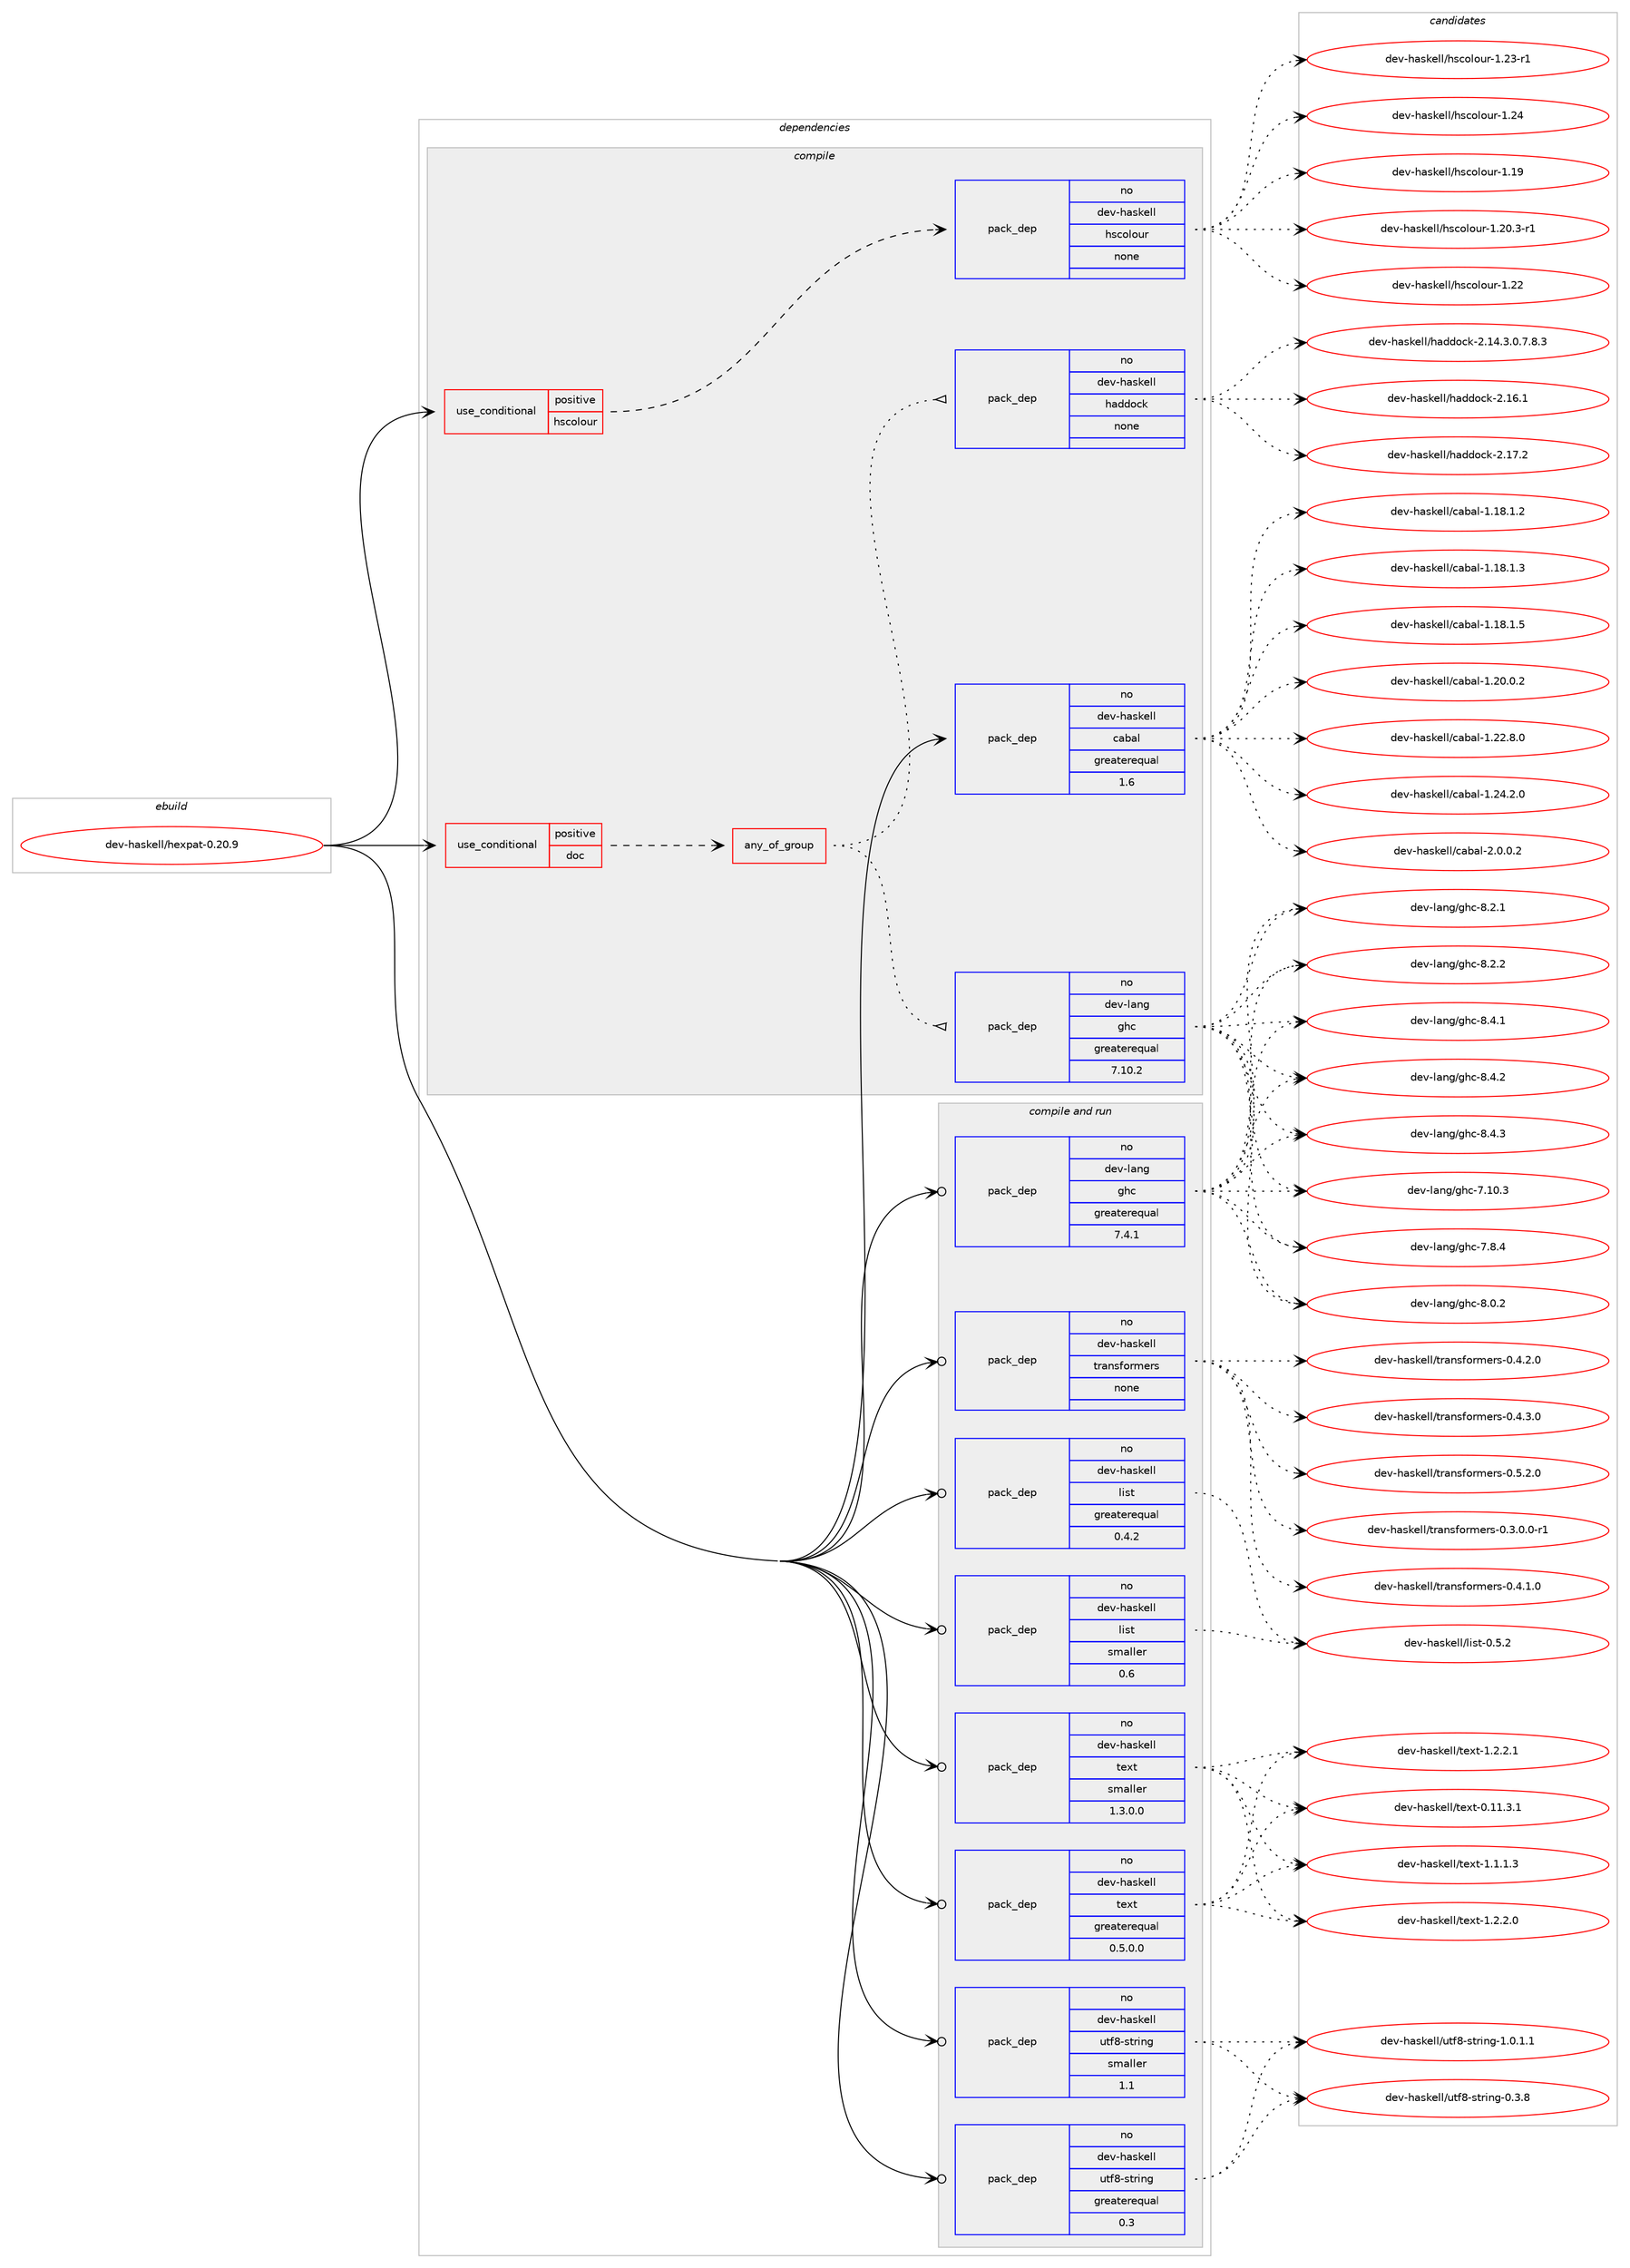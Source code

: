 digraph prolog {

# *************
# Graph options
# *************

newrank=true;
concentrate=true;
compound=true;
graph [rankdir=LR,fontname=Helvetica,fontsize=10,ranksep=1.5];#, ranksep=2.5, nodesep=0.2];
edge  [arrowhead=vee];
node  [fontname=Helvetica,fontsize=10];

# **********
# The ebuild
# **********

subgraph cluster_leftcol {
color=gray;
rank=same;
label=<<i>ebuild</i>>;
id [label="dev-haskell/hexpat-0.20.9", color=red, width=4, href="../dev-haskell/hexpat-0.20.9.svg"];
}

# ****************
# The dependencies
# ****************

subgraph cluster_midcol {
color=gray;
label=<<i>dependencies</i>>;
subgraph cluster_compile {
fillcolor="#eeeeee";
style=filled;
label=<<i>compile</i>>;
subgraph cond359896 {
dependency1334596 [label=<<TABLE BORDER="0" CELLBORDER="1" CELLSPACING="0" CELLPADDING="4"><TR><TD ROWSPAN="3" CELLPADDING="10">use_conditional</TD></TR><TR><TD>positive</TD></TR><TR><TD>doc</TD></TR></TABLE>>, shape=none, color=red];
subgraph any21011 {
dependency1334597 [label=<<TABLE BORDER="0" CELLBORDER="1" CELLSPACING="0" CELLPADDING="4"><TR><TD CELLPADDING="10">any_of_group</TD></TR></TABLE>>, shape=none, color=red];subgraph pack953137 {
dependency1334598 [label=<<TABLE BORDER="0" CELLBORDER="1" CELLSPACING="0" CELLPADDING="4" WIDTH="220"><TR><TD ROWSPAN="6" CELLPADDING="30">pack_dep</TD></TR><TR><TD WIDTH="110">no</TD></TR><TR><TD>dev-haskell</TD></TR><TR><TD>haddock</TD></TR><TR><TD>none</TD></TR><TR><TD></TD></TR></TABLE>>, shape=none, color=blue];
}
dependency1334597:e -> dependency1334598:w [weight=20,style="dotted",arrowhead="oinv"];
subgraph pack953138 {
dependency1334599 [label=<<TABLE BORDER="0" CELLBORDER="1" CELLSPACING="0" CELLPADDING="4" WIDTH="220"><TR><TD ROWSPAN="6" CELLPADDING="30">pack_dep</TD></TR><TR><TD WIDTH="110">no</TD></TR><TR><TD>dev-lang</TD></TR><TR><TD>ghc</TD></TR><TR><TD>greaterequal</TD></TR><TR><TD>7.10.2</TD></TR></TABLE>>, shape=none, color=blue];
}
dependency1334597:e -> dependency1334599:w [weight=20,style="dotted",arrowhead="oinv"];
}
dependency1334596:e -> dependency1334597:w [weight=20,style="dashed",arrowhead="vee"];
}
id:e -> dependency1334596:w [weight=20,style="solid",arrowhead="vee"];
subgraph cond359897 {
dependency1334600 [label=<<TABLE BORDER="0" CELLBORDER="1" CELLSPACING="0" CELLPADDING="4"><TR><TD ROWSPAN="3" CELLPADDING="10">use_conditional</TD></TR><TR><TD>positive</TD></TR><TR><TD>hscolour</TD></TR></TABLE>>, shape=none, color=red];
subgraph pack953139 {
dependency1334601 [label=<<TABLE BORDER="0" CELLBORDER="1" CELLSPACING="0" CELLPADDING="4" WIDTH="220"><TR><TD ROWSPAN="6" CELLPADDING="30">pack_dep</TD></TR><TR><TD WIDTH="110">no</TD></TR><TR><TD>dev-haskell</TD></TR><TR><TD>hscolour</TD></TR><TR><TD>none</TD></TR><TR><TD></TD></TR></TABLE>>, shape=none, color=blue];
}
dependency1334600:e -> dependency1334601:w [weight=20,style="dashed",arrowhead="vee"];
}
id:e -> dependency1334600:w [weight=20,style="solid",arrowhead="vee"];
subgraph pack953140 {
dependency1334602 [label=<<TABLE BORDER="0" CELLBORDER="1" CELLSPACING="0" CELLPADDING="4" WIDTH="220"><TR><TD ROWSPAN="6" CELLPADDING="30">pack_dep</TD></TR><TR><TD WIDTH="110">no</TD></TR><TR><TD>dev-haskell</TD></TR><TR><TD>cabal</TD></TR><TR><TD>greaterequal</TD></TR><TR><TD>1.6</TD></TR></TABLE>>, shape=none, color=blue];
}
id:e -> dependency1334602:w [weight=20,style="solid",arrowhead="vee"];
}
subgraph cluster_compileandrun {
fillcolor="#eeeeee";
style=filled;
label=<<i>compile and run</i>>;
subgraph pack953141 {
dependency1334603 [label=<<TABLE BORDER="0" CELLBORDER="1" CELLSPACING="0" CELLPADDING="4" WIDTH="220"><TR><TD ROWSPAN="6" CELLPADDING="30">pack_dep</TD></TR><TR><TD WIDTH="110">no</TD></TR><TR><TD>dev-haskell</TD></TR><TR><TD>list</TD></TR><TR><TD>greaterequal</TD></TR><TR><TD>0.4.2</TD></TR></TABLE>>, shape=none, color=blue];
}
id:e -> dependency1334603:w [weight=20,style="solid",arrowhead="odotvee"];
subgraph pack953142 {
dependency1334604 [label=<<TABLE BORDER="0" CELLBORDER="1" CELLSPACING="0" CELLPADDING="4" WIDTH="220"><TR><TD ROWSPAN="6" CELLPADDING="30">pack_dep</TD></TR><TR><TD WIDTH="110">no</TD></TR><TR><TD>dev-haskell</TD></TR><TR><TD>list</TD></TR><TR><TD>smaller</TD></TR><TR><TD>0.6</TD></TR></TABLE>>, shape=none, color=blue];
}
id:e -> dependency1334604:w [weight=20,style="solid",arrowhead="odotvee"];
subgraph pack953143 {
dependency1334605 [label=<<TABLE BORDER="0" CELLBORDER="1" CELLSPACING="0" CELLPADDING="4" WIDTH="220"><TR><TD ROWSPAN="6" CELLPADDING="30">pack_dep</TD></TR><TR><TD WIDTH="110">no</TD></TR><TR><TD>dev-haskell</TD></TR><TR><TD>text</TD></TR><TR><TD>greaterequal</TD></TR><TR><TD>0.5.0.0</TD></TR></TABLE>>, shape=none, color=blue];
}
id:e -> dependency1334605:w [weight=20,style="solid",arrowhead="odotvee"];
subgraph pack953144 {
dependency1334606 [label=<<TABLE BORDER="0" CELLBORDER="1" CELLSPACING="0" CELLPADDING="4" WIDTH="220"><TR><TD ROWSPAN="6" CELLPADDING="30">pack_dep</TD></TR><TR><TD WIDTH="110">no</TD></TR><TR><TD>dev-haskell</TD></TR><TR><TD>text</TD></TR><TR><TD>smaller</TD></TR><TR><TD>1.3.0.0</TD></TR></TABLE>>, shape=none, color=blue];
}
id:e -> dependency1334606:w [weight=20,style="solid",arrowhead="odotvee"];
subgraph pack953145 {
dependency1334607 [label=<<TABLE BORDER="0" CELLBORDER="1" CELLSPACING="0" CELLPADDING="4" WIDTH="220"><TR><TD ROWSPAN="6" CELLPADDING="30">pack_dep</TD></TR><TR><TD WIDTH="110">no</TD></TR><TR><TD>dev-haskell</TD></TR><TR><TD>transformers</TD></TR><TR><TD>none</TD></TR><TR><TD></TD></TR></TABLE>>, shape=none, color=blue];
}
id:e -> dependency1334607:w [weight=20,style="solid",arrowhead="odotvee"];
subgraph pack953146 {
dependency1334608 [label=<<TABLE BORDER="0" CELLBORDER="1" CELLSPACING="0" CELLPADDING="4" WIDTH="220"><TR><TD ROWSPAN="6" CELLPADDING="30">pack_dep</TD></TR><TR><TD WIDTH="110">no</TD></TR><TR><TD>dev-haskell</TD></TR><TR><TD>utf8-string</TD></TR><TR><TD>greaterequal</TD></TR><TR><TD>0.3</TD></TR></TABLE>>, shape=none, color=blue];
}
id:e -> dependency1334608:w [weight=20,style="solid",arrowhead="odotvee"];
subgraph pack953147 {
dependency1334609 [label=<<TABLE BORDER="0" CELLBORDER="1" CELLSPACING="0" CELLPADDING="4" WIDTH="220"><TR><TD ROWSPAN="6" CELLPADDING="30">pack_dep</TD></TR><TR><TD WIDTH="110">no</TD></TR><TR><TD>dev-haskell</TD></TR><TR><TD>utf8-string</TD></TR><TR><TD>smaller</TD></TR><TR><TD>1.1</TD></TR></TABLE>>, shape=none, color=blue];
}
id:e -> dependency1334609:w [weight=20,style="solid",arrowhead="odotvee"];
subgraph pack953148 {
dependency1334610 [label=<<TABLE BORDER="0" CELLBORDER="1" CELLSPACING="0" CELLPADDING="4" WIDTH="220"><TR><TD ROWSPAN="6" CELLPADDING="30">pack_dep</TD></TR><TR><TD WIDTH="110">no</TD></TR><TR><TD>dev-lang</TD></TR><TR><TD>ghc</TD></TR><TR><TD>greaterequal</TD></TR><TR><TD>7.4.1</TD></TR></TABLE>>, shape=none, color=blue];
}
id:e -> dependency1334610:w [weight=20,style="solid",arrowhead="odotvee"];
}
subgraph cluster_run {
fillcolor="#eeeeee";
style=filled;
label=<<i>run</i>>;
}
}

# **************
# The candidates
# **************

subgraph cluster_choices {
rank=same;
color=gray;
label=<<i>candidates</i>>;

subgraph choice953137 {
color=black;
nodesep=1;
choice1001011184510497115107101108108471049710010011199107455046495246514648465546564651 [label="dev-haskell/haddock-2.14.3.0.7.8.3", color=red, width=4,href="../dev-haskell/haddock-2.14.3.0.7.8.3.svg"];
choice100101118451049711510710110810847104971001001119910745504649544649 [label="dev-haskell/haddock-2.16.1", color=red, width=4,href="../dev-haskell/haddock-2.16.1.svg"];
choice100101118451049711510710110810847104971001001119910745504649554650 [label="dev-haskell/haddock-2.17.2", color=red, width=4,href="../dev-haskell/haddock-2.17.2.svg"];
dependency1334598:e -> choice1001011184510497115107101108108471049710010011199107455046495246514648465546564651:w [style=dotted,weight="100"];
dependency1334598:e -> choice100101118451049711510710110810847104971001001119910745504649544649:w [style=dotted,weight="100"];
dependency1334598:e -> choice100101118451049711510710110810847104971001001119910745504649554650:w [style=dotted,weight="100"];
}
subgraph choice953138 {
color=black;
nodesep=1;
choice1001011184510897110103471031049945554649484651 [label="dev-lang/ghc-7.10.3", color=red, width=4,href="../dev-lang/ghc-7.10.3.svg"];
choice10010111845108971101034710310499455546564652 [label="dev-lang/ghc-7.8.4", color=red, width=4,href="../dev-lang/ghc-7.8.4.svg"];
choice10010111845108971101034710310499455646484650 [label="dev-lang/ghc-8.0.2", color=red, width=4,href="../dev-lang/ghc-8.0.2.svg"];
choice10010111845108971101034710310499455646504649 [label="dev-lang/ghc-8.2.1", color=red, width=4,href="../dev-lang/ghc-8.2.1.svg"];
choice10010111845108971101034710310499455646504650 [label="dev-lang/ghc-8.2.2", color=red, width=4,href="../dev-lang/ghc-8.2.2.svg"];
choice10010111845108971101034710310499455646524649 [label="dev-lang/ghc-8.4.1", color=red, width=4,href="../dev-lang/ghc-8.4.1.svg"];
choice10010111845108971101034710310499455646524650 [label="dev-lang/ghc-8.4.2", color=red, width=4,href="../dev-lang/ghc-8.4.2.svg"];
choice10010111845108971101034710310499455646524651 [label="dev-lang/ghc-8.4.3", color=red, width=4,href="../dev-lang/ghc-8.4.3.svg"];
dependency1334599:e -> choice1001011184510897110103471031049945554649484651:w [style=dotted,weight="100"];
dependency1334599:e -> choice10010111845108971101034710310499455546564652:w [style=dotted,weight="100"];
dependency1334599:e -> choice10010111845108971101034710310499455646484650:w [style=dotted,weight="100"];
dependency1334599:e -> choice10010111845108971101034710310499455646504649:w [style=dotted,weight="100"];
dependency1334599:e -> choice10010111845108971101034710310499455646504650:w [style=dotted,weight="100"];
dependency1334599:e -> choice10010111845108971101034710310499455646524649:w [style=dotted,weight="100"];
dependency1334599:e -> choice10010111845108971101034710310499455646524650:w [style=dotted,weight="100"];
dependency1334599:e -> choice10010111845108971101034710310499455646524651:w [style=dotted,weight="100"];
}
subgraph choice953139 {
color=black;
nodesep=1;
choice100101118451049711510710110810847104115991111081111171144549464957 [label="dev-haskell/hscolour-1.19", color=red, width=4,href="../dev-haskell/hscolour-1.19.svg"];
choice10010111845104971151071011081084710411599111108111117114454946504846514511449 [label="dev-haskell/hscolour-1.20.3-r1", color=red, width=4,href="../dev-haskell/hscolour-1.20.3-r1.svg"];
choice100101118451049711510710110810847104115991111081111171144549465050 [label="dev-haskell/hscolour-1.22", color=red, width=4,href="../dev-haskell/hscolour-1.22.svg"];
choice1001011184510497115107101108108471041159911110811111711445494650514511449 [label="dev-haskell/hscolour-1.23-r1", color=red, width=4,href="../dev-haskell/hscolour-1.23-r1.svg"];
choice100101118451049711510710110810847104115991111081111171144549465052 [label="dev-haskell/hscolour-1.24", color=red, width=4,href="../dev-haskell/hscolour-1.24.svg"];
dependency1334601:e -> choice100101118451049711510710110810847104115991111081111171144549464957:w [style=dotted,weight="100"];
dependency1334601:e -> choice10010111845104971151071011081084710411599111108111117114454946504846514511449:w [style=dotted,weight="100"];
dependency1334601:e -> choice100101118451049711510710110810847104115991111081111171144549465050:w [style=dotted,weight="100"];
dependency1334601:e -> choice1001011184510497115107101108108471041159911110811111711445494650514511449:w [style=dotted,weight="100"];
dependency1334601:e -> choice100101118451049711510710110810847104115991111081111171144549465052:w [style=dotted,weight="100"];
}
subgraph choice953140 {
color=black;
nodesep=1;
choice10010111845104971151071011081084799979897108454946495646494650 [label="dev-haskell/cabal-1.18.1.2", color=red, width=4,href="../dev-haskell/cabal-1.18.1.2.svg"];
choice10010111845104971151071011081084799979897108454946495646494651 [label="dev-haskell/cabal-1.18.1.3", color=red, width=4,href="../dev-haskell/cabal-1.18.1.3.svg"];
choice10010111845104971151071011081084799979897108454946495646494653 [label="dev-haskell/cabal-1.18.1.5", color=red, width=4,href="../dev-haskell/cabal-1.18.1.5.svg"];
choice10010111845104971151071011081084799979897108454946504846484650 [label="dev-haskell/cabal-1.20.0.2", color=red, width=4,href="../dev-haskell/cabal-1.20.0.2.svg"];
choice10010111845104971151071011081084799979897108454946505046564648 [label="dev-haskell/cabal-1.22.8.0", color=red, width=4,href="../dev-haskell/cabal-1.22.8.0.svg"];
choice10010111845104971151071011081084799979897108454946505246504648 [label="dev-haskell/cabal-1.24.2.0", color=red, width=4,href="../dev-haskell/cabal-1.24.2.0.svg"];
choice100101118451049711510710110810847999798971084550464846484650 [label="dev-haskell/cabal-2.0.0.2", color=red, width=4,href="../dev-haskell/cabal-2.0.0.2.svg"];
dependency1334602:e -> choice10010111845104971151071011081084799979897108454946495646494650:w [style=dotted,weight="100"];
dependency1334602:e -> choice10010111845104971151071011081084799979897108454946495646494651:w [style=dotted,weight="100"];
dependency1334602:e -> choice10010111845104971151071011081084799979897108454946495646494653:w [style=dotted,weight="100"];
dependency1334602:e -> choice10010111845104971151071011081084799979897108454946504846484650:w [style=dotted,weight="100"];
dependency1334602:e -> choice10010111845104971151071011081084799979897108454946505046564648:w [style=dotted,weight="100"];
dependency1334602:e -> choice10010111845104971151071011081084799979897108454946505246504648:w [style=dotted,weight="100"];
dependency1334602:e -> choice100101118451049711510710110810847999798971084550464846484650:w [style=dotted,weight="100"];
}
subgraph choice953141 {
color=black;
nodesep=1;
choice100101118451049711510710110810847108105115116454846534650 [label="dev-haskell/list-0.5.2", color=red, width=4,href="../dev-haskell/list-0.5.2.svg"];
dependency1334603:e -> choice100101118451049711510710110810847108105115116454846534650:w [style=dotted,weight="100"];
}
subgraph choice953142 {
color=black;
nodesep=1;
choice100101118451049711510710110810847108105115116454846534650 [label="dev-haskell/list-0.5.2", color=red, width=4,href="../dev-haskell/list-0.5.2.svg"];
dependency1334604:e -> choice100101118451049711510710110810847108105115116454846534650:w [style=dotted,weight="100"];
}
subgraph choice953143 {
color=black;
nodesep=1;
choice100101118451049711510710110810847116101120116454846494946514649 [label="dev-haskell/text-0.11.3.1", color=red, width=4,href="../dev-haskell/text-0.11.3.1.svg"];
choice1001011184510497115107101108108471161011201164549464946494651 [label="dev-haskell/text-1.1.1.3", color=red, width=4,href="../dev-haskell/text-1.1.1.3.svg"];
choice1001011184510497115107101108108471161011201164549465046504648 [label="dev-haskell/text-1.2.2.0", color=red, width=4,href="../dev-haskell/text-1.2.2.0.svg"];
choice1001011184510497115107101108108471161011201164549465046504649 [label="dev-haskell/text-1.2.2.1", color=red, width=4,href="../dev-haskell/text-1.2.2.1.svg"];
dependency1334605:e -> choice100101118451049711510710110810847116101120116454846494946514649:w [style=dotted,weight="100"];
dependency1334605:e -> choice1001011184510497115107101108108471161011201164549464946494651:w [style=dotted,weight="100"];
dependency1334605:e -> choice1001011184510497115107101108108471161011201164549465046504648:w [style=dotted,weight="100"];
dependency1334605:e -> choice1001011184510497115107101108108471161011201164549465046504649:w [style=dotted,weight="100"];
}
subgraph choice953144 {
color=black;
nodesep=1;
choice100101118451049711510710110810847116101120116454846494946514649 [label="dev-haskell/text-0.11.3.1", color=red, width=4,href="../dev-haskell/text-0.11.3.1.svg"];
choice1001011184510497115107101108108471161011201164549464946494651 [label="dev-haskell/text-1.1.1.3", color=red, width=4,href="../dev-haskell/text-1.1.1.3.svg"];
choice1001011184510497115107101108108471161011201164549465046504648 [label="dev-haskell/text-1.2.2.0", color=red, width=4,href="../dev-haskell/text-1.2.2.0.svg"];
choice1001011184510497115107101108108471161011201164549465046504649 [label="dev-haskell/text-1.2.2.1", color=red, width=4,href="../dev-haskell/text-1.2.2.1.svg"];
dependency1334606:e -> choice100101118451049711510710110810847116101120116454846494946514649:w [style=dotted,weight="100"];
dependency1334606:e -> choice1001011184510497115107101108108471161011201164549464946494651:w [style=dotted,weight="100"];
dependency1334606:e -> choice1001011184510497115107101108108471161011201164549465046504648:w [style=dotted,weight="100"];
dependency1334606:e -> choice1001011184510497115107101108108471161011201164549465046504649:w [style=dotted,weight="100"];
}
subgraph choice953145 {
color=black;
nodesep=1;
choice1001011184510497115107101108108471161149711011510211111410910111411545484651464846484511449 [label="dev-haskell/transformers-0.3.0.0-r1", color=red, width=4,href="../dev-haskell/transformers-0.3.0.0-r1.svg"];
choice100101118451049711510710110810847116114971101151021111141091011141154548465246494648 [label="dev-haskell/transformers-0.4.1.0", color=red, width=4,href="../dev-haskell/transformers-0.4.1.0.svg"];
choice100101118451049711510710110810847116114971101151021111141091011141154548465246504648 [label="dev-haskell/transformers-0.4.2.0", color=red, width=4,href="../dev-haskell/transformers-0.4.2.0.svg"];
choice100101118451049711510710110810847116114971101151021111141091011141154548465246514648 [label="dev-haskell/transformers-0.4.3.0", color=red, width=4,href="../dev-haskell/transformers-0.4.3.0.svg"];
choice100101118451049711510710110810847116114971101151021111141091011141154548465346504648 [label="dev-haskell/transformers-0.5.2.0", color=red, width=4,href="../dev-haskell/transformers-0.5.2.0.svg"];
dependency1334607:e -> choice1001011184510497115107101108108471161149711011510211111410910111411545484651464846484511449:w [style=dotted,weight="100"];
dependency1334607:e -> choice100101118451049711510710110810847116114971101151021111141091011141154548465246494648:w [style=dotted,weight="100"];
dependency1334607:e -> choice100101118451049711510710110810847116114971101151021111141091011141154548465246504648:w [style=dotted,weight="100"];
dependency1334607:e -> choice100101118451049711510710110810847116114971101151021111141091011141154548465246514648:w [style=dotted,weight="100"];
dependency1334607:e -> choice100101118451049711510710110810847116114971101151021111141091011141154548465346504648:w [style=dotted,weight="100"];
}
subgraph choice953146 {
color=black;
nodesep=1;
choice1001011184510497115107101108108471171161025645115116114105110103454846514656 [label="dev-haskell/utf8-string-0.3.8", color=red, width=4,href="../dev-haskell/utf8-string-0.3.8.svg"];
choice10010111845104971151071011081084711711610256451151161141051101034549464846494649 [label="dev-haskell/utf8-string-1.0.1.1", color=red, width=4,href="../dev-haskell/utf8-string-1.0.1.1.svg"];
dependency1334608:e -> choice1001011184510497115107101108108471171161025645115116114105110103454846514656:w [style=dotted,weight="100"];
dependency1334608:e -> choice10010111845104971151071011081084711711610256451151161141051101034549464846494649:w [style=dotted,weight="100"];
}
subgraph choice953147 {
color=black;
nodesep=1;
choice1001011184510497115107101108108471171161025645115116114105110103454846514656 [label="dev-haskell/utf8-string-0.3.8", color=red, width=4,href="../dev-haskell/utf8-string-0.3.8.svg"];
choice10010111845104971151071011081084711711610256451151161141051101034549464846494649 [label="dev-haskell/utf8-string-1.0.1.1", color=red, width=4,href="../dev-haskell/utf8-string-1.0.1.1.svg"];
dependency1334609:e -> choice1001011184510497115107101108108471171161025645115116114105110103454846514656:w [style=dotted,weight="100"];
dependency1334609:e -> choice10010111845104971151071011081084711711610256451151161141051101034549464846494649:w [style=dotted,weight="100"];
}
subgraph choice953148 {
color=black;
nodesep=1;
choice1001011184510897110103471031049945554649484651 [label="dev-lang/ghc-7.10.3", color=red, width=4,href="../dev-lang/ghc-7.10.3.svg"];
choice10010111845108971101034710310499455546564652 [label="dev-lang/ghc-7.8.4", color=red, width=4,href="../dev-lang/ghc-7.8.4.svg"];
choice10010111845108971101034710310499455646484650 [label="dev-lang/ghc-8.0.2", color=red, width=4,href="../dev-lang/ghc-8.0.2.svg"];
choice10010111845108971101034710310499455646504649 [label="dev-lang/ghc-8.2.1", color=red, width=4,href="../dev-lang/ghc-8.2.1.svg"];
choice10010111845108971101034710310499455646504650 [label="dev-lang/ghc-8.2.2", color=red, width=4,href="../dev-lang/ghc-8.2.2.svg"];
choice10010111845108971101034710310499455646524649 [label="dev-lang/ghc-8.4.1", color=red, width=4,href="../dev-lang/ghc-8.4.1.svg"];
choice10010111845108971101034710310499455646524650 [label="dev-lang/ghc-8.4.2", color=red, width=4,href="../dev-lang/ghc-8.4.2.svg"];
choice10010111845108971101034710310499455646524651 [label="dev-lang/ghc-8.4.3", color=red, width=4,href="../dev-lang/ghc-8.4.3.svg"];
dependency1334610:e -> choice1001011184510897110103471031049945554649484651:w [style=dotted,weight="100"];
dependency1334610:e -> choice10010111845108971101034710310499455546564652:w [style=dotted,weight="100"];
dependency1334610:e -> choice10010111845108971101034710310499455646484650:w [style=dotted,weight="100"];
dependency1334610:e -> choice10010111845108971101034710310499455646504649:w [style=dotted,weight="100"];
dependency1334610:e -> choice10010111845108971101034710310499455646504650:w [style=dotted,weight="100"];
dependency1334610:e -> choice10010111845108971101034710310499455646524649:w [style=dotted,weight="100"];
dependency1334610:e -> choice10010111845108971101034710310499455646524650:w [style=dotted,weight="100"];
dependency1334610:e -> choice10010111845108971101034710310499455646524651:w [style=dotted,weight="100"];
}
}

}
